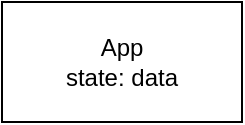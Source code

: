 <mxfile>
    <diagram id="ZTK2LVeVAgfAC3dL6UTm" name="Page-1">
        <mxGraphModel dx="240" dy="508" grid="1" gridSize="10" guides="1" tooltips="1" connect="1" arrows="1" fold="1" page="1" pageScale="1" pageWidth="850" pageHeight="1100" math="0" shadow="0">
            <root>
                <mxCell id="0"/>
                <mxCell id="1" parent="0"/>
                <mxCell id="2" value="App&lt;br&gt;state: data" style="whiteSpace=wrap;html=1;" vertex="1" parent="1">
                    <mxGeometry x="170" y="50" width="120" height="60" as="geometry"/>
                </mxCell>
            </root>
        </mxGraphModel>
    </diagram>
</mxfile>